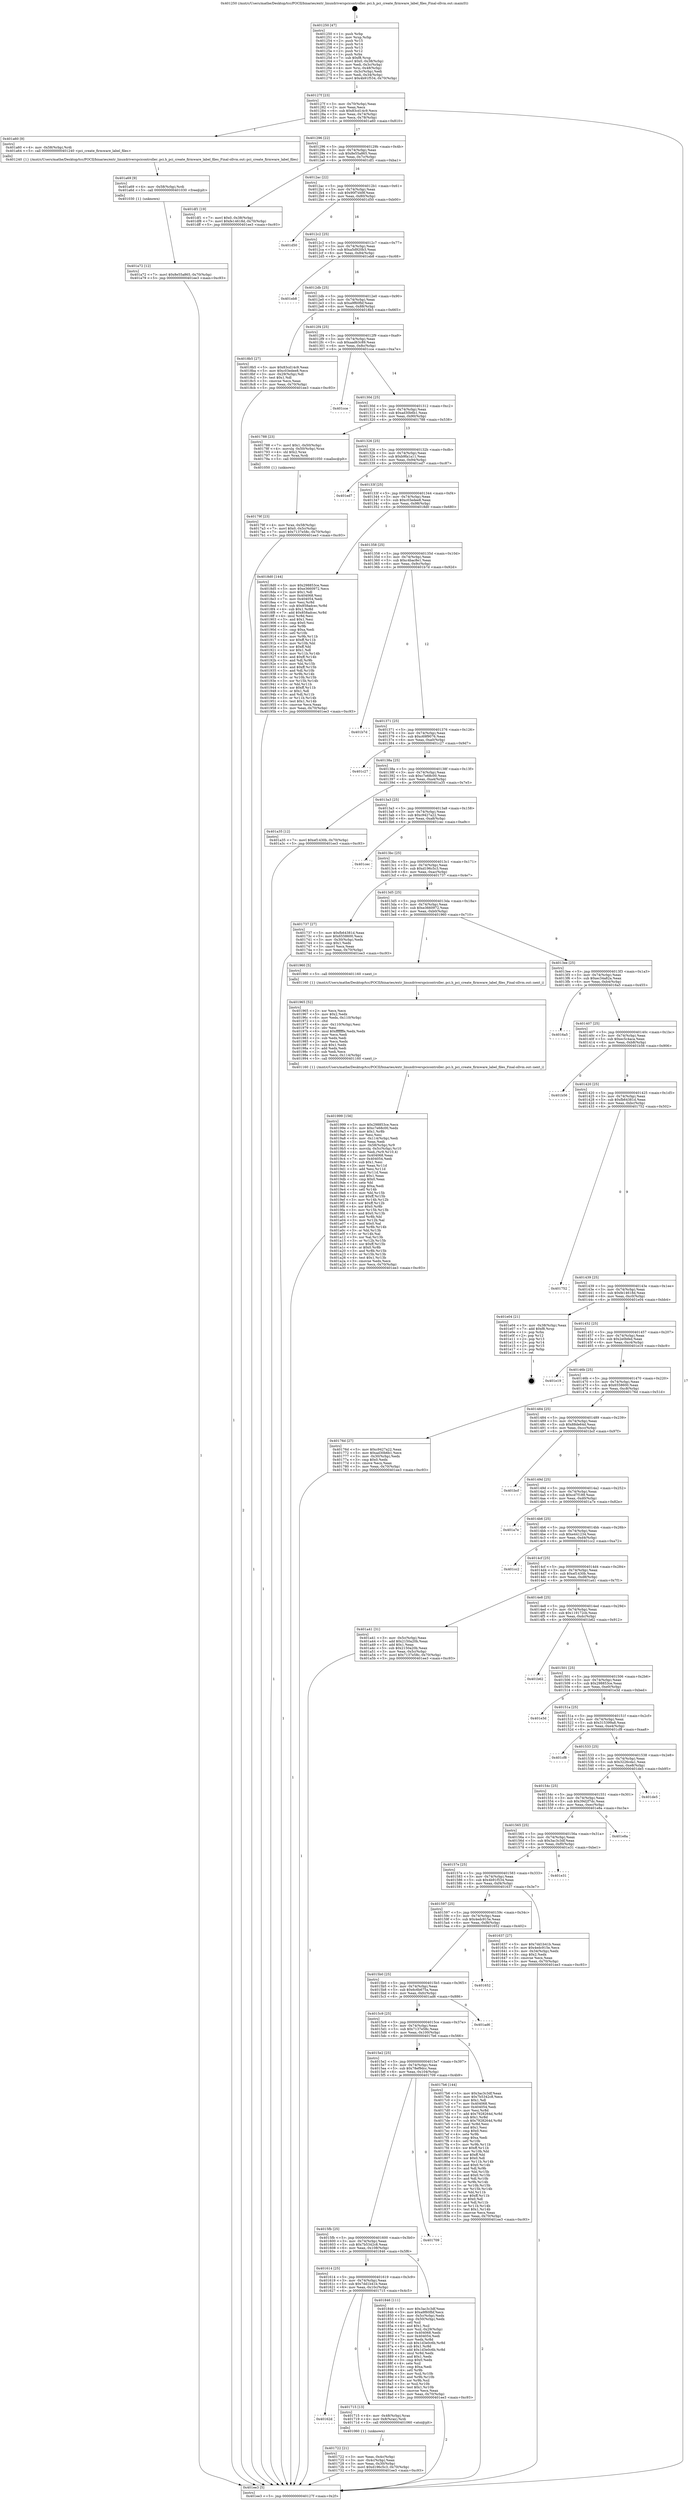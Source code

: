 digraph "0x401250" {
  label = "0x401250 (/mnt/c/Users/mathe/Desktop/tcc/POCII/binaries/extr_linuxdriverspcicontroller..pci.h_pci_create_firmware_label_files_Final-ollvm.out::main(0))"
  labelloc = "t"
  node[shape=record]

  Entry [label="",width=0.3,height=0.3,shape=circle,fillcolor=black,style=filled]
  "0x40127f" [label="{
     0x40127f [23]\l
     | [instrs]\l
     &nbsp;&nbsp;0x40127f \<+3\>: mov -0x70(%rbp),%eax\l
     &nbsp;&nbsp;0x401282 \<+2\>: mov %eax,%ecx\l
     &nbsp;&nbsp;0x401284 \<+6\>: sub $0x83cd14c9,%ecx\l
     &nbsp;&nbsp;0x40128a \<+3\>: mov %eax,-0x74(%rbp)\l
     &nbsp;&nbsp;0x40128d \<+3\>: mov %ecx,-0x78(%rbp)\l
     &nbsp;&nbsp;0x401290 \<+6\>: je 0000000000401a60 \<main+0x810\>\l
  }"]
  "0x401a60" [label="{
     0x401a60 [9]\l
     | [instrs]\l
     &nbsp;&nbsp;0x401a60 \<+4\>: mov -0x58(%rbp),%rdi\l
     &nbsp;&nbsp;0x401a64 \<+5\>: call 0000000000401240 \<pci_create_firmware_label_files\>\l
     | [calls]\l
     &nbsp;&nbsp;0x401240 \{1\} (/mnt/c/Users/mathe/Desktop/tcc/POCII/binaries/extr_linuxdriverspcicontroller..pci.h_pci_create_firmware_label_files_Final-ollvm.out::pci_create_firmware_label_files)\l
  }"]
  "0x401296" [label="{
     0x401296 [22]\l
     | [instrs]\l
     &nbsp;&nbsp;0x401296 \<+5\>: jmp 000000000040129b \<main+0x4b\>\l
     &nbsp;&nbsp;0x40129b \<+3\>: mov -0x74(%rbp),%eax\l
     &nbsp;&nbsp;0x40129e \<+5\>: sub $0x8e55a865,%eax\l
     &nbsp;&nbsp;0x4012a3 \<+3\>: mov %eax,-0x7c(%rbp)\l
     &nbsp;&nbsp;0x4012a6 \<+6\>: je 0000000000401df1 \<main+0xba1\>\l
  }"]
  Exit [label="",width=0.3,height=0.3,shape=circle,fillcolor=black,style=filled,peripheries=2]
  "0x401df1" [label="{
     0x401df1 [19]\l
     | [instrs]\l
     &nbsp;&nbsp;0x401df1 \<+7\>: movl $0x0,-0x38(%rbp)\l
     &nbsp;&nbsp;0x401df8 \<+7\>: movl $0xfe14618d,-0x70(%rbp)\l
     &nbsp;&nbsp;0x401dff \<+5\>: jmp 0000000000401ee3 \<main+0xc93\>\l
  }"]
  "0x4012ac" [label="{
     0x4012ac [22]\l
     | [instrs]\l
     &nbsp;&nbsp;0x4012ac \<+5\>: jmp 00000000004012b1 \<main+0x61\>\l
     &nbsp;&nbsp;0x4012b1 \<+3\>: mov -0x74(%rbp),%eax\l
     &nbsp;&nbsp;0x4012b4 \<+5\>: sub $0x90f7d49f,%eax\l
     &nbsp;&nbsp;0x4012b9 \<+3\>: mov %eax,-0x80(%rbp)\l
     &nbsp;&nbsp;0x4012bc \<+6\>: je 0000000000401d50 \<main+0xb00\>\l
  }"]
  "0x401a72" [label="{
     0x401a72 [12]\l
     | [instrs]\l
     &nbsp;&nbsp;0x401a72 \<+7\>: movl $0x8e55a865,-0x70(%rbp)\l
     &nbsp;&nbsp;0x401a79 \<+5\>: jmp 0000000000401ee3 \<main+0xc93\>\l
  }"]
  "0x401d50" [label="{
     0x401d50\l
  }", style=dashed]
  "0x4012c2" [label="{
     0x4012c2 [25]\l
     | [instrs]\l
     &nbsp;&nbsp;0x4012c2 \<+5\>: jmp 00000000004012c7 \<main+0x77\>\l
     &nbsp;&nbsp;0x4012c7 \<+3\>: mov -0x74(%rbp),%eax\l
     &nbsp;&nbsp;0x4012ca \<+5\>: sub $0xa5d920b3,%eax\l
     &nbsp;&nbsp;0x4012cf \<+6\>: mov %eax,-0x84(%rbp)\l
     &nbsp;&nbsp;0x4012d5 \<+6\>: je 0000000000401eb8 \<main+0xc68\>\l
  }"]
  "0x401a69" [label="{
     0x401a69 [9]\l
     | [instrs]\l
     &nbsp;&nbsp;0x401a69 \<+4\>: mov -0x58(%rbp),%rdi\l
     &nbsp;&nbsp;0x401a6d \<+5\>: call 0000000000401030 \<free@plt\>\l
     | [calls]\l
     &nbsp;&nbsp;0x401030 \{1\} (unknown)\l
  }"]
  "0x401eb8" [label="{
     0x401eb8\l
  }", style=dashed]
  "0x4012db" [label="{
     0x4012db [25]\l
     | [instrs]\l
     &nbsp;&nbsp;0x4012db \<+5\>: jmp 00000000004012e0 \<main+0x90\>\l
     &nbsp;&nbsp;0x4012e0 \<+3\>: mov -0x74(%rbp),%eax\l
     &nbsp;&nbsp;0x4012e3 \<+5\>: sub $0xa9f60fbf,%eax\l
     &nbsp;&nbsp;0x4012e8 \<+6\>: mov %eax,-0x88(%rbp)\l
     &nbsp;&nbsp;0x4012ee \<+6\>: je 00000000004018b5 \<main+0x665\>\l
  }"]
  "0x401999" [label="{
     0x401999 [156]\l
     | [instrs]\l
     &nbsp;&nbsp;0x401999 \<+5\>: mov $0x298853ce,%ecx\l
     &nbsp;&nbsp;0x40199e \<+5\>: mov $0xc7e68c00,%edx\l
     &nbsp;&nbsp;0x4019a3 \<+3\>: mov $0x1,%r8b\l
     &nbsp;&nbsp;0x4019a6 \<+2\>: xor %esi,%esi\l
     &nbsp;&nbsp;0x4019a8 \<+6\>: mov -0x114(%rbp),%edi\l
     &nbsp;&nbsp;0x4019ae \<+3\>: imul %eax,%edi\l
     &nbsp;&nbsp;0x4019b1 \<+4\>: mov -0x58(%rbp),%r9\l
     &nbsp;&nbsp;0x4019b5 \<+4\>: movslq -0x5c(%rbp),%r10\l
     &nbsp;&nbsp;0x4019b9 \<+4\>: mov %edi,(%r9,%r10,4)\l
     &nbsp;&nbsp;0x4019bd \<+7\>: mov 0x404068,%eax\l
     &nbsp;&nbsp;0x4019c4 \<+7\>: mov 0x404054,%edi\l
     &nbsp;&nbsp;0x4019cb \<+3\>: sub $0x1,%esi\l
     &nbsp;&nbsp;0x4019ce \<+3\>: mov %eax,%r11d\l
     &nbsp;&nbsp;0x4019d1 \<+3\>: add %esi,%r11d\l
     &nbsp;&nbsp;0x4019d4 \<+4\>: imul %r11d,%eax\l
     &nbsp;&nbsp;0x4019d8 \<+3\>: and $0x1,%eax\l
     &nbsp;&nbsp;0x4019db \<+3\>: cmp $0x0,%eax\l
     &nbsp;&nbsp;0x4019de \<+3\>: sete %bl\l
     &nbsp;&nbsp;0x4019e1 \<+3\>: cmp $0xa,%edi\l
     &nbsp;&nbsp;0x4019e4 \<+4\>: setl %r14b\l
     &nbsp;&nbsp;0x4019e8 \<+3\>: mov %bl,%r15b\l
     &nbsp;&nbsp;0x4019eb \<+4\>: xor $0xff,%r15b\l
     &nbsp;&nbsp;0x4019ef \<+3\>: mov %r14b,%r12b\l
     &nbsp;&nbsp;0x4019f2 \<+4\>: xor $0xff,%r12b\l
     &nbsp;&nbsp;0x4019f6 \<+4\>: xor $0x0,%r8b\l
     &nbsp;&nbsp;0x4019fa \<+3\>: mov %r15b,%r13b\l
     &nbsp;&nbsp;0x4019fd \<+4\>: and $0x0,%r13b\l
     &nbsp;&nbsp;0x401a01 \<+3\>: and %r8b,%bl\l
     &nbsp;&nbsp;0x401a04 \<+3\>: mov %r12b,%al\l
     &nbsp;&nbsp;0x401a07 \<+2\>: and $0x0,%al\l
     &nbsp;&nbsp;0x401a09 \<+3\>: and %r8b,%r14b\l
     &nbsp;&nbsp;0x401a0c \<+3\>: or %bl,%r13b\l
     &nbsp;&nbsp;0x401a0f \<+3\>: or %r14b,%al\l
     &nbsp;&nbsp;0x401a12 \<+3\>: xor %al,%r13b\l
     &nbsp;&nbsp;0x401a15 \<+3\>: or %r12b,%r15b\l
     &nbsp;&nbsp;0x401a18 \<+4\>: xor $0xff,%r15b\l
     &nbsp;&nbsp;0x401a1c \<+4\>: or $0x0,%r8b\l
     &nbsp;&nbsp;0x401a20 \<+3\>: and %r8b,%r15b\l
     &nbsp;&nbsp;0x401a23 \<+3\>: or %r15b,%r13b\l
     &nbsp;&nbsp;0x401a26 \<+4\>: test $0x1,%r13b\l
     &nbsp;&nbsp;0x401a2a \<+3\>: cmovne %edx,%ecx\l
     &nbsp;&nbsp;0x401a2d \<+3\>: mov %ecx,-0x70(%rbp)\l
     &nbsp;&nbsp;0x401a30 \<+5\>: jmp 0000000000401ee3 \<main+0xc93\>\l
  }"]
  "0x4018b5" [label="{
     0x4018b5 [27]\l
     | [instrs]\l
     &nbsp;&nbsp;0x4018b5 \<+5\>: mov $0x83cd14c9,%eax\l
     &nbsp;&nbsp;0x4018ba \<+5\>: mov $0xc03edee8,%ecx\l
     &nbsp;&nbsp;0x4018bf \<+3\>: mov -0x29(%rbp),%dl\l
     &nbsp;&nbsp;0x4018c2 \<+3\>: test $0x1,%dl\l
     &nbsp;&nbsp;0x4018c5 \<+3\>: cmovne %ecx,%eax\l
     &nbsp;&nbsp;0x4018c8 \<+3\>: mov %eax,-0x70(%rbp)\l
     &nbsp;&nbsp;0x4018cb \<+5\>: jmp 0000000000401ee3 \<main+0xc93\>\l
  }"]
  "0x4012f4" [label="{
     0x4012f4 [25]\l
     | [instrs]\l
     &nbsp;&nbsp;0x4012f4 \<+5\>: jmp 00000000004012f9 \<main+0xa9\>\l
     &nbsp;&nbsp;0x4012f9 \<+3\>: mov -0x74(%rbp),%eax\l
     &nbsp;&nbsp;0x4012fc \<+5\>: sub $0xaad63c89,%eax\l
     &nbsp;&nbsp;0x401301 \<+6\>: mov %eax,-0x8c(%rbp)\l
     &nbsp;&nbsp;0x401307 \<+6\>: je 0000000000401cce \<main+0xa7e\>\l
  }"]
  "0x401965" [label="{
     0x401965 [52]\l
     | [instrs]\l
     &nbsp;&nbsp;0x401965 \<+2\>: xor %ecx,%ecx\l
     &nbsp;&nbsp;0x401967 \<+5\>: mov $0x2,%edx\l
     &nbsp;&nbsp;0x40196c \<+6\>: mov %edx,-0x110(%rbp)\l
     &nbsp;&nbsp;0x401972 \<+1\>: cltd\l
     &nbsp;&nbsp;0x401973 \<+6\>: mov -0x110(%rbp),%esi\l
     &nbsp;&nbsp;0x401979 \<+2\>: idiv %esi\l
     &nbsp;&nbsp;0x40197b \<+6\>: imul $0xfffffffe,%edx,%edx\l
     &nbsp;&nbsp;0x401981 \<+2\>: mov %ecx,%edi\l
     &nbsp;&nbsp;0x401983 \<+2\>: sub %edx,%edi\l
     &nbsp;&nbsp;0x401985 \<+2\>: mov %ecx,%edx\l
     &nbsp;&nbsp;0x401987 \<+3\>: sub $0x1,%edx\l
     &nbsp;&nbsp;0x40198a \<+2\>: add %edx,%edi\l
     &nbsp;&nbsp;0x40198c \<+2\>: sub %edi,%ecx\l
     &nbsp;&nbsp;0x40198e \<+6\>: mov %ecx,-0x114(%rbp)\l
     &nbsp;&nbsp;0x401994 \<+5\>: call 0000000000401160 \<next_i\>\l
     | [calls]\l
     &nbsp;&nbsp;0x401160 \{1\} (/mnt/c/Users/mathe/Desktop/tcc/POCII/binaries/extr_linuxdriverspcicontroller..pci.h_pci_create_firmware_label_files_Final-ollvm.out::next_i)\l
  }"]
  "0x401cce" [label="{
     0x401cce\l
  }", style=dashed]
  "0x40130d" [label="{
     0x40130d [25]\l
     | [instrs]\l
     &nbsp;&nbsp;0x40130d \<+5\>: jmp 0000000000401312 \<main+0xc2\>\l
     &nbsp;&nbsp;0x401312 \<+3\>: mov -0x74(%rbp),%eax\l
     &nbsp;&nbsp;0x401315 \<+5\>: sub $0xad30b6b1,%eax\l
     &nbsp;&nbsp;0x40131a \<+6\>: mov %eax,-0x90(%rbp)\l
     &nbsp;&nbsp;0x401320 \<+6\>: je 0000000000401788 \<main+0x538\>\l
  }"]
  "0x40179f" [label="{
     0x40179f [23]\l
     | [instrs]\l
     &nbsp;&nbsp;0x40179f \<+4\>: mov %rax,-0x58(%rbp)\l
     &nbsp;&nbsp;0x4017a3 \<+7\>: movl $0x0,-0x5c(%rbp)\l
     &nbsp;&nbsp;0x4017aa \<+7\>: movl $0x7137e58c,-0x70(%rbp)\l
     &nbsp;&nbsp;0x4017b1 \<+5\>: jmp 0000000000401ee3 \<main+0xc93\>\l
  }"]
  "0x401788" [label="{
     0x401788 [23]\l
     | [instrs]\l
     &nbsp;&nbsp;0x401788 \<+7\>: movl $0x1,-0x50(%rbp)\l
     &nbsp;&nbsp;0x40178f \<+4\>: movslq -0x50(%rbp),%rax\l
     &nbsp;&nbsp;0x401793 \<+4\>: shl $0x2,%rax\l
     &nbsp;&nbsp;0x401797 \<+3\>: mov %rax,%rdi\l
     &nbsp;&nbsp;0x40179a \<+5\>: call 0000000000401050 \<malloc@plt\>\l
     | [calls]\l
     &nbsp;&nbsp;0x401050 \{1\} (unknown)\l
  }"]
  "0x401326" [label="{
     0x401326 [25]\l
     | [instrs]\l
     &nbsp;&nbsp;0x401326 \<+5\>: jmp 000000000040132b \<main+0xdb\>\l
     &nbsp;&nbsp;0x40132b \<+3\>: mov -0x74(%rbp),%eax\l
     &nbsp;&nbsp;0x40132e \<+5\>: sub $0xb9fa1a11,%eax\l
     &nbsp;&nbsp;0x401333 \<+6\>: mov %eax,-0x94(%rbp)\l
     &nbsp;&nbsp;0x401339 \<+6\>: je 0000000000401ed7 \<main+0xc87\>\l
  }"]
  "0x401722" [label="{
     0x401722 [21]\l
     | [instrs]\l
     &nbsp;&nbsp;0x401722 \<+3\>: mov %eax,-0x4c(%rbp)\l
     &nbsp;&nbsp;0x401725 \<+3\>: mov -0x4c(%rbp),%eax\l
     &nbsp;&nbsp;0x401728 \<+3\>: mov %eax,-0x30(%rbp)\l
     &nbsp;&nbsp;0x40172b \<+7\>: movl $0xd196c5c3,-0x70(%rbp)\l
     &nbsp;&nbsp;0x401732 \<+5\>: jmp 0000000000401ee3 \<main+0xc93\>\l
  }"]
  "0x401ed7" [label="{
     0x401ed7\l
  }", style=dashed]
  "0x40133f" [label="{
     0x40133f [25]\l
     | [instrs]\l
     &nbsp;&nbsp;0x40133f \<+5\>: jmp 0000000000401344 \<main+0xf4\>\l
     &nbsp;&nbsp;0x401344 \<+3\>: mov -0x74(%rbp),%eax\l
     &nbsp;&nbsp;0x401347 \<+5\>: sub $0xc03edee8,%eax\l
     &nbsp;&nbsp;0x40134c \<+6\>: mov %eax,-0x98(%rbp)\l
     &nbsp;&nbsp;0x401352 \<+6\>: je 00000000004018d0 \<main+0x680\>\l
  }"]
  "0x40162d" [label="{
     0x40162d\l
  }", style=dashed]
  "0x4018d0" [label="{
     0x4018d0 [144]\l
     | [instrs]\l
     &nbsp;&nbsp;0x4018d0 \<+5\>: mov $0x298853ce,%eax\l
     &nbsp;&nbsp;0x4018d5 \<+5\>: mov $0xe3660972,%ecx\l
     &nbsp;&nbsp;0x4018da \<+2\>: mov $0x1,%dl\l
     &nbsp;&nbsp;0x4018dc \<+7\>: mov 0x404068,%esi\l
     &nbsp;&nbsp;0x4018e3 \<+7\>: mov 0x404054,%edi\l
     &nbsp;&nbsp;0x4018ea \<+3\>: mov %esi,%r8d\l
     &nbsp;&nbsp;0x4018ed \<+7\>: sub $0x858adcec,%r8d\l
     &nbsp;&nbsp;0x4018f4 \<+4\>: sub $0x1,%r8d\l
     &nbsp;&nbsp;0x4018f8 \<+7\>: add $0x858adcec,%r8d\l
     &nbsp;&nbsp;0x4018ff \<+4\>: imul %r8d,%esi\l
     &nbsp;&nbsp;0x401903 \<+3\>: and $0x1,%esi\l
     &nbsp;&nbsp;0x401906 \<+3\>: cmp $0x0,%esi\l
     &nbsp;&nbsp;0x401909 \<+4\>: sete %r9b\l
     &nbsp;&nbsp;0x40190d \<+3\>: cmp $0xa,%edi\l
     &nbsp;&nbsp;0x401910 \<+4\>: setl %r10b\l
     &nbsp;&nbsp;0x401914 \<+3\>: mov %r9b,%r11b\l
     &nbsp;&nbsp;0x401917 \<+4\>: xor $0xff,%r11b\l
     &nbsp;&nbsp;0x40191b \<+3\>: mov %r10b,%bl\l
     &nbsp;&nbsp;0x40191e \<+3\>: xor $0xff,%bl\l
     &nbsp;&nbsp;0x401921 \<+3\>: xor $0x1,%dl\l
     &nbsp;&nbsp;0x401924 \<+3\>: mov %r11b,%r14b\l
     &nbsp;&nbsp;0x401927 \<+4\>: and $0xff,%r14b\l
     &nbsp;&nbsp;0x40192b \<+3\>: and %dl,%r9b\l
     &nbsp;&nbsp;0x40192e \<+3\>: mov %bl,%r15b\l
     &nbsp;&nbsp;0x401931 \<+4\>: and $0xff,%r15b\l
     &nbsp;&nbsp;0x401935 \<+3\>: and %dl,%r10b\l
     &nbsp;&nbsp;0x401938 \<+3\>: or %r9b,%r14b\l
     &nbsp;&nbsp;0x40193b \<+3\>: or %r10b,%r15b\l
     &nbsp;&nbsp;0x40193e \<+3\>: xor %r15b,%r14b\l
     &nbsp;&nbsp;0x401941 \<+3\>: or %bl,%r11b\l
     &nbsp;&nbsp;0x401944 \<+4\>: xor $0xff,%r11b\l
     &nbsp;&nbsp;0x401948 \<+3\>: or $0x1,%dl\l
     &nbsp;&nbsp;0x40194b \<+3\>: and %dl,%r11b\l
     &nbsp;&nbsp;0x40194e \<+3\>: or %r11b,%r14b\l
     &nbsp;&nbsp;0x401951 \<+4\>: test $0x1,%r14b\l
     &nbsp;&nbsp;0x401955 \<+3\>: cmovne %ecx,%eax\l
     &nbsp;&nbsp;0x401958 \<+3\>: mov %eax,-0x70(%rbp)\l
     &nbsp;&nbsp;0x40195b \<+5\>: jmp 0000000000401ee3 \<main+0xc93\>\l
  }"]
  "0x401358" [label="{
     0x401358 [25]\l
     | [instrs]\l
     &nbsp;&nbsp;0x401358 \<+5\>: jmp 000000000040135d \<main+0x10d\>\l
     &nbsp;&nbsp;0x40135d \<+3\>: mov -0x74(%rbp),%eax\l
     &nbsp;&nbsp;0x401360 \<+5\>: sub $0xc4bac8e1,%eax\l
     &nbsp;&nbsp;0x401365 \<+6\>: mov %eax,-0x9c(%rbp)\l
     &nbsp;&nbsp;0x40136b \<+6\>: je 0000000000401b7d \<main+0x92d\>\l
  }"]
  "0x401715" [label="{
     0x401715 [13]\l
     | [instrs]\l
     &nbsp;&nbsp;0x401715 \<+4\>: mov -0x48(%rbp),%rax\l
     &nbsp;&nbsp;0x401719 \<+4\>: mov 0x8(%rax),%rdi\l
     &nbsp;&nbsp;0x40171d \<+5\>: call 0000000000401060 \<atoi@plt\>\l
     | [calls]\l
     &nbsp;&nbsp;0x401060 \{1\} (unknown)\l
  }"]
  "0x401b7d" [label="{
     0x401b7d\l
  }", style=dashed]
  "0x401371" [label="{
     0x401371 [25]\l
     | [instrs]\l
     &nbsp;&nbsp;0x401371 \<+5\>: jmp 0000000000401376 \<main+0x126\>\l
     &nbsp;&nbsp;0x401376 \<+3\>: mov -0x74(%rbp),%eax\l
     &nbsp;&nbsp;0x401379 \<+5\>: sub $0xc69f9076,%eax\l
     &nbsp;&nbsp;0x40137e \<+6\>: mov %eax,-0xa0(%rbp)\l
     &nbsp;&nbsp;0x401384 \<+6\>: je 0000000000401c27 \<main+0x9d7\>\l
  }"]
  "0x401614" [label="{
     0x401614 [25]\l
     | [instrs]\l
     &nbsp;&nbsp;0x401614 \<+5\>: jmp 0000000000401619 \<main+0x3c9\>\l
     &nbsp;&nbsp;0x401619 \<+3\>: mov -0x74(%rbp),%eax\l
     &nbsp;&nbsp;0x40161c \<+5\>: sub $0x7dd1b41b,%eax\l
     &nbsp;&nbsp;0x401621 \<+6\>: mov %eax,-0x10c(%rbp)\l
     &nbsp;&nbsp;0x401627 \<+6\>: je 0000000000401715 \<main+0x4c5\>\l
  }"]
  "0x401c27" [label="{
     0x401c27\l
  }", style=dashed]
  "0x40138a" [label="{
     0x40138a [25]\l
     | [instrs]\l
     &nbsp;&nbsp;0x40138a \<+5\>: jmp 000000000040138f \<main+0x13f\>\l
     &nbsp;&nbsp;0x40138f \<+3\>: mov -0x74(%rbp),%eax\l
     &nbsp;&nbsp;0x401392 \<+5\>: sub $0xc7e68c00,%eax\l
     &nbsp;&nbsp;0x401397 \<+6\>: mov %eax,-0xa4(%rbp)\l
     &nbsp;&nbsp;0x40139d \<+6\>: je 0000000000401a35 \<main+0x7e5\>\l
  }"]
  "0x401846" [label="{
     0x401846 [111]\l
     | [instrs]\l
     &nbsp;&nbsp;0x401846 \<+5\>: mov $0x3ac3c3df,%eax\l
     &nbsp;&nbsp;0x40184b \<+5\>: mov $0xa9f60fbf,%ecx\l
     &nbsp;&nbsp;0x401850 \<+3\>: mov -0x5c(%rbp),%edx\l
     &nbsp;&nbsp;0x401853 \<+3\>: cmp -0x50(%rbp),%edx\l
     &nbsp;&nbsp;0x401856 \<+4\>: setl %sil\l
     &nbsp;&nbsp;0x40185a \<+4\>: and $0x1,%sil\l
     &nbsp;&nbsp;0x40185e \<+4\>: mov %sil,-0x29(%rbp)\l
     &nbsp;&nbsp;0x401862 \<+7\>: mov 0x404068,%edx\l
     &nbsp;&nbsp;0x401869 \<+7\>: mov 0x404054,%edi\l
     &nbsp;&nbsp;0x401870 \<+3\>: mov %edx,%r8d\l
     &nbsp;&nbsp;0x401873 \<+7\>: sub $0x1d3e0c6b,%r8d\l
     &nbsp;&nbsp;0x40187a \<+4\>: sub $0x1,%r8d\l
     &nbsp;&nbsp;0x40187e \<+7\>: add $0x1d3e0c6b,%r8d\l
     &nbsp;&nbsp;0x401885 \<+4\>: imul %r8d,%edx\l
     &nbsp;&nbsp;0x401889 \<+3\>: and $0x1,%edx\l
     &nbsp;&nbsp;0x40188c \<+3\>: cmp $0x0,%edx\l
     &nbsp;&nbsp;0x40188f \<+4\>: sete %sil\l
     &nbsp;&nbsp;0x401893 \<+3\>: cmp $0xa,%edi\l
     &nbsp;&nbsp;0x401896 \<+4\>: setl %r9b\l
     &nbsp;&nbsp;0x40189a \<+3\>: mov %sil,%r10b\l
     &nbsp;&nbsp;0x40189d \<+3\>: and %r9b,%r10b\l
     &nbsp;&nbsp;0x4018a0 \<+3\>: xor %r9b,%sil\l
     &nbsp;&nbsp;0x4018a3 \<+3\>: or %sil,%r10b\l
     &nbsp;&nbsp;0x4018a6 \<+4\>: test $0x1,%r10b\l
     &nbsp;&nbsp;0x4018aa \<+3\>: cmovne %ecx,%eax\l
     &nbsp;&nbsp;0x4018ad \<+3\>: mov %eax,-0x70(%rbp)\l
     &nbsp;&nbsp;0x4018b0 \<+5\>: jmp 0000000000401ee3 \<main+0xc93\>\l
  }"]
  "0x401a35" [label="{
     0x401a35 [12]\l
     | [instrs]\l
     &nbsp;&nbsp;0x401a35 \<+7\>: movl $0xef1430b,-0x70(%rbp)\l
     &nbsp;&nbsp;0x401a3c \<+5\>: jmp 0000000000401ee3 \<main+0xc93\>\l
  }"]
  "0x4013a3" [label="{
     0x4013a3 [25]\l
     | [instrs]\l
     &nbsp;&nbsp;0x4013a3 \<+5\>: jmp 00000000004013a8 \<main+0x158\>\l
     &nbsp;&nbsp;0x4013a8 \<+3\>: mov -0x74(%rbp),%eax\l
     &nbsp;&nbsp;0x4013ab \<+5\>: sub $0xc9427a22,%eax\l
     &nbsp;&nbsp;0x4013b0 \<+6\>: mov %eax,-0xa8(%rbp)\l
     &nbsp;&nbsp;0x4013b6 \<+6\>: je 0000000000401cec \<main+0xa9c\>\l
  }"]
  "0x4015fb" [label="{
     0x4015fb [25]\l
     | [instrs]\l
     &nbsp;&nbsp;0x4015fb \<+5\>: jmp 0000000000401600 \<main+0x3b0\>\l
     &nbsp;&nbsp;0x401600 \<+3\>: mov -0x74(%rbp),%eax\l
     &nbsp;&nbsp;0x401603 \<+5\>: sub $0x7b5342c8,%eax\l
     &nbsp;&nbsp;0x401608 \<+6\>: mov %eax,-0x108(%rbp)\l
     &nbsp;&nbsp;0x40160e \<+6\>: je 0000000000401846 \<main+0x5f6\>\l
  }"]
  "0x401cec" [label="{
     0x401cec\l
  }", style=dashed]
  "0x4013bc" [label="{
     0x4013bc [25]\l
     | [instrs]\l
     &nbsp;&nbsp;0x4013bc \<+5\>: jmp 00000000004013c1 \<main+0x171\>\l
     &nbsp;&nbsp;0x4013c1 \<+3\>: mov -0x74(%rbp),%eax\l
     &nbsp;&nbsp;0x4013c4 \<+5\>: sub $0xd196c5c3,%eax\l
     &nbsp;&nbsp;0x4013c9 \<+6\>: mov %eax,-0xac(%rbp)\l
     &nbsp;&nbsp;0x4013cf \<+6\>: je 0000000000401737 \<main+0x4e7\>\l
  }"]
  "0x401709" [label="{
     0x401709\l
  }", style=dashed]
  "0x401737" [label="{
     0x401737 [27]\l
     | [instrs]\l
     &nbsp;&nbsp;0x401737 \<+5\>: mov $0xfb64381d,%eax\l
     &nbsp;&nbsp;0x40173c \<+5\>: mov $0x6558600,%ecx\l
     &nbsp;&nbsp;0x401741 \<+3\>: mov -0x30(%rbp),%edx\l
     &nbsp;&nbsp;0x401744 \<+3\>: cmp $0x1,%edx\l
     &nbsp;&nbsp;0x401747 \<+3\>: cmovl %ecx,%eax\l
     &nbsp;&nbsp;0x40174a \<+3\>: mov %eax,-0x70(%rbp)\l
     &nbsp;&nbsp;0x40174d \<+5\>: jmp 0000000000401ee3 \<main+0xc93\>\l
  }"]
  "0x4013d5" [label="{
     0x4013d5 [25]\l
     | [instrs]\l
     &nbsp;&nbsp;0x4013d5 \<+5\>: jmp 00000000004013da \<main+0x18a\>\l
     &nbsp;&nbsp;0x4013da \<+3\>: mov -0x74(%rbp),%eax\l
     &nbsp;&nbsp;0x4013dd \<+5\>: sub $0xe3660972,%eax\l
     &nbsp;&nbsp;0x4013e2 \<+6\>: mov %eax,-0xb0(%rbp)\l
     &nbsp;&nbsp;0x4013e8 \<+6\>: je 0000000000401960 \<main+0x710\>\l
  }"]
  "0x4015e2" [label="{
     0x4015e2 [25]\l
     | [instrs]\l
     &nbsp;&nbsp;0x4015e2 \<+5\>: jmp 00000000004015e7 \<main+0x397\>\l
     &nbsp;&nbsp;0x4015e7 \<+3\>: mov -0x74(%rbp),%eax\l
     &nbsp;&nbsp;0x4015ea \<+5\>: sub $0x78ef9dcc,%eax\l
     &nbsp;&nbsp;0x4015ef \<+6\>: mov %eax,-0x104(%rbp)\l
     &nbsp;&nbsp;0x4015f5 \<+6\>: je 0000000000401709 \<main+0x4b9\>\l
  }"]
  "0x401960" [label="{
     0x401960 [5]\l
     | [instrs]\l
     &nbsp;&nbsp;0x401960 \<+5\>: call 0000000000401160 \<next_i\>\l
     | [calls]\l
     &nbsp;&nbsp;0x401160 \{1\} (/mnt/c/Users/mathe/Desktop/tcc/POCII/binaries/extr_linuxdriverspcicontroller..pci.h_pci_create_firmware_label_files_Final-ollvm.out::next_i)\l
  }"]
  "0x4013ee" [label="{
     0x4013ee [25]\l
     | [instrs]\l
     &nbsp;&nbsp;0x4013ee \<+5\>: jmp 00000000004013f3 \<main+0x1a3\>\l
     &nbsp;&nbsp;0x4013f3 \<+3\>: mov -0x74(%rbp),%eax\l
     &nbsp;&nbsp;0x4013f6 \<+5\>: sub $0xec34a82a,%eax\l
     &nbsp;&nbsp;0x4013fb \<+6\>: mov %eax,-0xb4(%rbp)\l
     &nbsp;&nbsp;0x401401 \<+6\>: je 00000000004016a5 \<main+0x455\>\l
  }"]
  "0x4017b6" [label="{
     0x4017b6 [144]\l
     | [instrs]\l
     &nbsp;&nbsp;0x4017b6 \<+5\>: mov $0x3ac3c3df,%eax\l
     &nbsp;&nbsp;0x4017bb \<+5\>: mov $0x7b5342c8,%ecx\l
     &nbsp;&nbsp;0x4017c0 \<+2\>: mov $0x1,%dl\l
     &nbsp;&nbsp;0x4017c2 \<+7\>: mov 0x404068,%esi\l
     &nbsp;&nbsp;0x4017c9 \<+7\>: mov 0x404054,%edi\l
     &nbsp;&nbsp;0x4017d0 \<+3\>: mov %esi,%r8d\l
     &nbsp;&nbsp;0x4017d3 \<+7\>: add $0x7928264d,%r8d\l
     &nbsp;&nbsp;0x4017da \<+4\>: sub $0x1,%r8d\l
     &nbsp;&nbsp;0x4017de \<+7\>: sub $0x7928264d,%r8d\l
     &nbsp;&nbsp;0x4017e5 \<+4\>: imul %r8d,%esi\l
     &nbsp;&nbsp;0x4017e9 \<+3\>: and $0x1,%esi\l
     &nbsp;&nbsp;0x4017ec \<+3\>: cmp $0x0,%esi\l
     &nbsp;&nbsp;0x4017ef \<+4\>: sete %r9b\l
     &nbsp;&nbsp;0x4017f3 \<+3\>: cmp $0xa,%edi\l
     &nbsp;&nbsp;0x4017f6 \<+4\>: setl %r10b\l
     &nbsp;&nbsp;0x4017fa \<+3\>: mov %r9b,%r11b\l
     &nbsp;&nbsp;0x4017fd \<+4\>: xor $0xff,%r11b\l
     &nbsp;&nbsp;0x401801 \<+3\>: mov %r10b,%bl\l
     &nbsp;&nbsp;0x401804 \<+3\>: xor $0xff,%bl\l
     &nbsp;&nbsp;0x401807 \<+3\>: xor $0x0,%dl\l
     &nbsp;&nbsp;0x40180a \<+3\>: mov %r11b,%r14b\l
     &nbsp;&nbsp;0x40180d \<+4\>: and $0x0,%r14b\l
     &nbsp;&nbsp;0x401811 \<+3\>: and %dl,%r9b\l
     &nbsp;&nbsp;0x401814 \<+3\>: mov %bl,%r15b\l
     &nbsp;&nbsp;0x401817 \<+4\>: and $0x0,%r15b\l
     &nbsp;&nbsp;0x40181b \<+3\>: and %dl,%r10b\l
     &nbsp;&nbsp;0x40181e \<+3\>: or %r9b,%r14b\l
     &nbsp;&nbsp;0x401821 \<+3\>: or %r10b,%r15b\l
     &nbsp;&nbsp;0x401824 \<+3\>: xor %r15b,%r14b\l
     &nbsp;&nbsp;0x401827 \<+3\>: or %bl,%r11b\l
     &nbsp;&nbsp;0x40182a \<+4\>: xor $0xff,%r11b\l
     &nbsp;&nbsp;0x40182e \<+3\>: or $0x0,%dl\l
     &nbsp;&nbsp;0x401831 \<+3\>: and %dl,%r11b\l
     &nbsp;&nbsp;0x401834 \<+3\>: or %r11b,%r14b\l
     &nbsp;&nbsp;0x401837 \<+4\>: test $0x1,%r14b\l
     &nbsp;&nbsp;0x40183b \<+3\>: cmovne %ecx,%eax\l
     &nbsp;&nbsp;0x40183e \<+3\>: mov %eax,-0x70(%rbp)\l
     &nbsp;&nbsp;0x401841 \<+5\>: jmp 0000000000401ee3 \<main+0xc93\>\l
  }"]
  "0x4016a5" [label="{
     0x4016a5\l
  }", style=dashed]
  "0x401407" [label="{
     0x401407 [25]\l
     | [instrs]\l
     &nbsp;&nbsp;0x401407 \<+5\>: jmp 000000000040140c \<main+0x1bc\>\l
     &nbsp;&nbsp;0x40140c \<+3\>: mov -0x74(%rbp),%eax\l
     &nbsp;&nbsp;0x40140f \<+5\>: sub $0xec5c4aca,%eax\l
     &nbsp;&nbsp;0x401414 \<+6\>: mov %eax,-0xb8(%rbp)\l
     &nbsp;&nbsp;0x40141a \<+6\>: je 0000000000401b56 \<main+0x906\>\l
  }"]
  "0x4015c9" [label="{
     0x4015c9 [25]\l
     | [instrs]\l
     &nbsp;&nbsp;0x4015c9 \<+5\>: jmp 00000000004015ce \<main+0x37e\>\l
     &nbsp;&nbsp;0x4015ce \<+3\>: mov -0x74(%rbp),%eax\l
     &nbsp;&nbsp;0x4015d1 \<+5\>: sub $0x7137e58c,%eax\l
     &nbsp;&nbsp;0x4015d6 \<+6\>: mov %eax,-0x100(%rbp)\l
     &nbsp;&nbsp;0x4015dc \<+6\>: je 00000000004017b6 \<main+0x566\>\l
  }"]
  "0x401b56" [label="{
     0x401b56\l
  }", style=dashed]
  "0x401420" [label="{
     0x401420 [25]\l
     | [instrs]\l
     &nbsp;&nbsp;0x401420 \<+5\>: jmp 0000000000401425 \<main+0x1d5\>\l
     &nbsp;&nbsp;0x401425 \<+3\>: mov -0x74(%rbp),%eax\l
     &nbsp;&nbsp;0x401428 \<+5\>: sub $0xfb64381d,%eax\l
     &nbsp;&nbsp;0x40142d \<+6\>: mov %eax,-0xbc(%rbp)\l
     &nbsp;&nbsp;0x401433 \<+6\>: je 0000000000401752 \<main+0x502\>\l
  }"]
  "0x401ad6" [label="{
     0x401ad6\l
  }", style=dashed]
  "0x401752" [label="{
     0x401752\l
  }", style=dashed]
  "0x401439" [label="{
     0x401439 [25]\l
     | [instrs]\l
     &nbsp;&nbsp;0x401439 \<+5\>: jmp 000000000040143e \<main+0x1ee\>\l
     &nbsp;&nbsp;0x40143e \<+3\>: mov -0x74(%rbp),%eax\l
     &nbsp;&nbsp;0x401441 \<+5\>: sub $0xfe14618d,%eax\l
     &nbsp;&nbsp;0x401446 \<+6\>: mov %eax,-0xc0(%rbp)\l
     &nbsp;&nbsp;0x40144c \<+6\>: je 0000000000401e04 \<main+0xbb4\>\l
  }"]
  "0x4015b0" [label="{
     0x4015b0 [25]\l
     | [instrs]\l
     &nbsp;&nbsp;0x4015b0 \<+5\>: jmp 00000000004015b5 \<main+0x365\>\l
     &nbsp;&nbsp;0x4015b5 \<+3\>: mov -0x74(%rbp),%eax\l
     &nbsp;&nbsp;0x4015b8 \<+5\>: sub $0x6c6b675a,%eax\l
     &nbsp;&nbsp;0x4015bd \<+6\>: mov %eax,-0xfc(%rbp)\l
     &nbsp;&nbsp;0x4015c3 \<+6\>: je 0000000000401ad6 \<main+0x886\>\l
  }"]
  "0x401e04" [label="{
     0x401e04 [21]\l
     | [instrs]\l
     &nbsp;&nbsp;0x401e04 \<+3\>: mov -0x38(%rbp),%eax\l
     &nbsp;&nbsp;0x401e07 \<+7\>: add $0xf8,%rsp\l
     &nbsp;&nbsp;0x401e0e \<+1\>: pop %rbx\l
     &nbsp;&nbsp;0x401e0f \<+2\>: pop %r12\l
     &nbsp;&nbsp;0x401e11 \<+2\>: pop %r13\l
     &nbsp;&nbsp;0x401e13 \<+2\>: pop %r14\l
     &nbsp;&nbsp;0x401e15 \<+2\>: pop %r15\l
     &nbsp;&nbsp;0x401e17 \<+1\>: pop %rbp\l
     &nbsp;&nbsp;0x401e18 \<+1\>: ret\l
  }"]
  "0x401452" [label="{
     0x401452 [25]\l
     | [instrs]\l
     &nbsp;&nbsp;0x401452 \<+5\>: jmp 0000000000401457 \<main+0x207\>\l
     &nbsp;&nbsp;0x401457 \<+3\>: mov -0x74(%rbp),%eax\l
     &nbsp;&nbsp;0x40145a \<+5\>: sub $0x2e0bfed,%eax\l
     &nbsp;&nbsp;0x40145f \<+6\>: mov %eax,-0xc4(%rbp)\l
     &nbsp;&nbsp;0x401465 \<+6\>: je 0000000000401e19 \<main+0xbc9\>\l
  }"]
  "0x401652" [label="{
     0x401652\l
  }", style=dashed]
  "0x401e19" [label="{
     0x401e19\l
  }", style=dashed]
  "0x40146b" [label="{
     0x40146b [25]\l
     | [instrs]\l
     &nbsp;&nbsp;0x40146b \<+5\>: jmp 0000000000401470 \<main+0x220\>\l
     &nbsp;&nbsp;0x401470 \<+3\>: mov -0x74(%rbp),%eax\l
     &nbsp;&nbsp;0x401473 \<+5\>: sub $0x6558600,%eax\l
     &nbsp;&nbsp;0x401478 \<+6\>: mov %eax,-0xc8(%rbp)\l
     &nbsp;&nbsp;0x40147e \<+6\>: je 000000000040176d \<main+0x51d\>\l
  }"]
  "0x401250" [label="{
     0x401250 [47]\l
     | [instrs]\l
     &nbsp;&nbsp;0x401250 \<+1\>: push %rbp\l
     &nbsp;&nbsp;0x401251 \<+3\>: mov %rsp,%rbp\l
     &nbsp;&nbsp;0x401254 \<+2\>: push %r15\l
     &nbsp;&nbsp;0x401256 \<+2\>: push %r14\l
     &nbsp;&nbsp;0x401258 \<+2\>: push %r13\l
     &nbsp;&nbsp;0x40125a \<+2\>: push %r12\l
     &nbsp;&nbsp;0x40125c \<+1\>: push %rbx\l
     &nbsp;&nbsp;0x40125d \<+7\>: sub $0xf8,%rsp\l
     &nbsp;&nbsp;0x401264 \<+7\>: movl $0x0,-0x38(%rbp)\l
     &nbsp;&nbsp;0x40126b \<+3\>: mov %edi,-0x3c(%rbp)\l
     &nbsp;&nbsp;0x40126e \<+4\>: mov %rsi,-0x48(%rbp)\l
     &nbsp;&nbsp;0x401272 \<+3\>: mov -0x3c(%rbp),%edi\l
     &nbsp;&nbsp;0x401275 \<+3\>: mov %edi,-0x34(%rbp)\l
     &nbsp;&nbsp;0x401278 \<+7\>: movl $0x4b91f534,-0x70(%rbp)\l
  }"]
  "0x40176d" [label="{
     0x40176d [27]\l
     | [instrs]\l
     &nbsp;&nbsp;0x40176d \<+5\>: mov $0xc9427a22,%eax\l
     &nbsp;&nbsp;0x401772 \<+5\>: mov $0xad30b6b1,%ecx\l
     &nbsp;&nbsp;0x401777 \<+3\>: mov -0x30(%rbp),%edx\l
     &nbsp;&nbsp;0x40177a \<+3\>: cmp $0x0,%edx\l
     &nbsp;&nbsp;0x40177d \<+3\>: cmove %ecx,%eax\l
     &nbsp;&nbsp;0x401780 \<+3\>: mov %eax,-0x70(%rbp)\l
     &nbsp;&nbsp;0x401783 \<+5\>: jmp 0000000000401ee3 \<main+0xc93\>\l
  }"]
  "0x401484" [label="{
     0x401484 [25]\l
     | [instrs]\l
     &nbsp;&nbsp;0x401484 \<+5\>: jmp 0000000000401489 \<main+0x239\>\l
     &nbsp;&nbsp;0x401489 \<+3\>: mov -0x74(%rbp),%eax\l
     &nbsp;&nbsp;0x40148c \<+5\>: sub $0x88de64d,%eax\l
     &nbsp;&nbsp;0x401491 \<+6\>: mov %eax,-0xcc(%rbp)\l
     &nbsp;&nbsp;0x401497 \<+6\>: je 0000000000401bcf \<main+0x97f\>\l
  }"]
  "0x401ee3" [label="{
     0x401ee3 [5]\l
     | [instrs]\l
     &nbsp;&nbsp;0x401ee3 \<+5\>: jmp 000000000040127f \<main+0x2f\>\l
  }"]
  "0x401bcf" [label="{
     0x401bcf\l
  }", style=dashed]
  "0x40149d" [label="{
     0x40149d [25]\l
     | [instrs]\l
     &nbsp;&nbsp;0x40149d \<+5\>: jmp 00000000004014a2 \<main+0x252\>\l
     &nbsp;&nbsp;0x4014a2 \<+3\>: mov -0x74(%rbp),%eax\l
     &nbsp;&nbsp;0x4014a5 \<+5\>: sub $0xcd7f189,%eax\l
     &nbsp;&nbsp;0x4014aa \<+6\>: mov %eax,-0xd0(%rbp)\l
     &nbsp;&nbsp;0x4014b0 \<+6\>: je 0000000000401a7e \<main+0x82e\>\l
  }"]
  "0x401597" [label="{
     0x401597 [25]\l
     | [instrs]\l
     &nbsp;&nbsp;0x401597 \<+5\>: jmp 000000000040159c \<main+0x34c\>\l
     &nbsp;&nbsp;0x40159c \<+3\>: mov -0x74(%rbp),%eax\l
     &nbsp;&nbsp;0x40159f \<+5\>: sub $0x4edc915e,%eax\l
     &nbsp;&nbsp;0x4015a4 \<+6\>: mov %eax,-0xf8(%rbp)\l
     &nbsp;&nbsp;0x4015aa \<+6\>: je 0000000000401652 \<main+0x402\>\l
  }"]
  "0x401a7e" [label="{
     0x401a7e\l
  }", style=dashed]
  "0x4014b6" [label="{
     0x4014b6 [25]\l
     | [instrs]\l
     &nbsp;&nbsp;0x4014b6 \<+5\>: jmp 00000000004014bb \<main+0x26b\>\l
     &nbsp;&nbsp;0x4014bb \<+3\>: mov -0x74(%rbp),%eax\l
     &nbsp;&nbsp;0x4014be \<+5\>: sub $0xe441234,%eax\l
     &nbsp;&nbsp;0x4014c3 \<+6\>: mov %eax,-0xd4(%rbp)\l
     &nbsp;&nbsp;0x4014c9 \<+6\>: je 0000000000401cc2 \<main+0xa72\>\l
  }"]
  "0x401637" [label="{
     0x401637 [27]\l
     | [instrs]\l
     &nbsp;&nbsp;0x401637 \<+5\>: mov $0x7dd1b41b,%eax\l
     &nbsp;&nbsp;0x40163c \<+5\>: mov $0x4edc915e,%ecx\l
     &nbsp;&nbsp;0x401641 \<+3\>: mov -0x34(%rbp),%edx\l
     &nbsp;&nbsp;0x401644 \<+3\>: cmp $0x2,%edx\l
     &nbsp;&nbsp;0x401647 \<+3\>: cmovne %ecx,%eax\l
     &nbsp;&nbsp;0x40164a \<+3\>: mov %eax,-0x70(%rbp)\l
     &nbsp;&nbsp;0x40164d \<+5\>: jmp 0000000000401ee3 \<main+0xc93\>\l
  }"]
  "0x401cc2" [label="{
     0x401cc2\l
  }", style=dashed]
  "0x4014cf" [label="{
     0x4014cf [25]\l
     | [instrs]\l
     &nbsp;&nbsp;0x4014cf \<+5\>: jmp 00000000004014d4 \<main+0x284\>\l
     &nbsp;&nbsp;0x4014d4 \<+3\>: mov -0x74(%rbp),%eax\l
     &nbsp;&nbsp;0x4014d7 \<+5\>: sub $0xef1430b,%eax\l
     &nbsp;&nbsp;0x4014dc \<+6\>: mov %eax,-0xd8(%rbp)\l
     &nbsp;&nbsp;0x4014e2 \<+6\>: je 0000000000401a41 \<main+0x7f1\>\l
  }"]
  "0x40157e" [label="{
     0x40157e [25]\l
     | [instrs]\l
     &nbsp;&nbsp;0x40157e \<+5\>: jmp 0000000000401583 \<main+0x333\>\l
     &nbsp;&nbsp;0x401583 \<+3\>: mov -0x74(%rbp),%eax\l
     &nbsp;&nbsp;0x401586 \<+5\>: sub $0x4b91f534,%eax\l
     &nbsp;&nbsp;0x40158b \<+6\>: mov %eax,-0xf4(%rbp)\l
     &nbsp;&nbsp;0x401591 \<+6\>: je 0000000000401637 \<main+0x3e7\>\l
  }"]
  "0x401a41" [label="{
     0x401a41 [31]\l
     | [instrs]\l
     &nbsp;&nbsp;0x401a41 \<+3\>: mov -0x5c(%rbp),%eax\l
     &nbsp;&nbsp;0x401a44 \<+5\>: add $0x2150a20b,%eax\l
     &nbsp;&nbsp;0x401a49 \<+3\>: add $0x1,%eax\l
     &nbsp;&nbsp;0x401a4c \<+5\>: sub $0x2150a20b,%eax\l
     &nbsp;&nbsp;0x401a51 \<+3\>: mov %eax,-0x5c(%rbp)\l
     &nbsp;&nbsp;0x401a54 \<+7\>: movl $0x7137e58c,-0x70(%rbp)\l
     &nbsp;&nbsp;0x401a5b \<+5\>: jmp 0000000000401ee3 \<main+0xc93\>\l
  }"]
  "0x4014e8" [label="{
     0x4014e8 [25]\l
     | [instrs]\l
     &nbsp;&nbsp;0x4014e8 \<+5\>: jmp 00000000004014ed \<main+0x29d\>\l
     &nbsp;&nbsp;0x4014ed \<+3\>: mov -0x74(%rbp),%eax\l
     &nbsp;&nbsp;0x4014f0 \<+5\>: sub $0x119172cb,%eax\l
     &nbsp;&nbsp;0x4014f5 \<+6\>: mov %eax,-0xdc(%rbp)\l
     &nbsp;&nbsp;0x4014fb \<+6\>: je 0000000000401b62 \<main+0x912\>\l
  }"]
  "0x401e31" [label="{
     0x401e31\l
  }", style=dashed]
  "0x401b62" [label="{
     0x401b62\l
  }", style=dashed]
  "0x401501" [label="{
     0x401501 [25]\l
     | [instrs]\l
     &nbsp;&nbsp;0x401501 \<+5\>: jmp 0000000000401506 \<main+0x2b6\>\l
     &nbsp;&nbsp;0x401506 \<+3\>: mov -0x74(%rbp),%eax\l
     &nbsp;&nbsp;0x401509 \<+5\>: sub $0x298853ce,%eax\l
     &nbsp;&nbsp;0x40150e \<+6\>: mov %eax,-0xe0(%rbp)\l
     &nbsp;&nbsp;0x401514 \<+6\>: je 0000000000401e3d \<main+0xbed\>\l
  }"]
  "0x401565" [label="{
     0x401565 [25]\l
     | [instrs]\l
     &nbsp;&nbsp;0x401565 \<+5\>: jmp 000000000040156a \<main+0x31a\>\l
     &nbsp;&nbsp;0x40156a \<+3\>: mov -0x74(%rbp),%eax\l
     &nbsp;&nbsp;0x40156d \<+5\>: sub $0x3ac3c3df,%eax\l
     &nbsp;&nbsp;0x401572 \<+6\>: mov %eax,-0xf0(%rbp)\l
     &nbsp;&nbsp;0x401578 \<+6\>: je 0000000000401e31 \<main+0xbe1\>\l
  }"]
  "0x401e3d" [label="{
     0x401e3d\l
  }", style=dashed]
  "0x40151a" [label="{
     0x40151a [25]\l
     | [instrs]\l
     &nbsp;&nbsp;0x40151a \<+5\>: jmp 000000000040151f \<main+0x2cf\>\l
     &nbsp;&nbsp;0x40151f \<+3\>: mov -0x74(%rbp),%eax\l
     &nbsp;&nbsp;0x401522 \<+5\>: sub $0x315399a8,%eax\l
     &nbsp;&nbsp;0x401527 \<+6\>: mov %eax,-0xe4(%rbp)\l
     &nbsp;&nbsp;0x40152d \<+6\>: je 0000000000401cf8 \<main+0xaa8\>\l
  }"]
  "0x401e8a" [label="{
     0x401e8a\l
  }", style=dashed]
  "0x401cf8" [label="{
     0x401cf8\l
  }", style=dashed]
  "0x401533" [label="{
     0x401533 [25]\l
     | [instrs]\l
     &nbsp;&nbsp;0x401533 \<+5\>: jmp 0000000000401538 \<main+0x2e8\>\l
     &nbsp;&nbsp;0x401538 \<+3\>: mov -0x74(%rbp),%eax\l
     &nbsp;&nbsp;0x40153b \<+5\>: sub $0x3226cda1,%eax\l
     &nbsp;&nbsp;0x401540 \<+6\>: mov %eax,-0xe8(%rbp)\l
     &nbsp;&nbsp;0x401546 \<+6\>: je 0000000000401de5 \<main+0xb95\>\l
  }"]
  "0x40154c" [label="{
     0x40154c [25]\l
     | [instrs]\l
     &nbsp;&nbsp;0x40154c \<+5\>: jmp 0000000000401551 \<main+0x301\>\l
     &nbsp;&nbsp;0x401551 \<+3\>: mov -0x74(%rbp),%eax\l
     &nbsp;&nbsp;0x401554 \<+5\>: sub $0x39d2f7dc,%eax\l
     &nbsp;&nbsp;0x401559 \<+6\>: mov %eax,-0xec(%rbp)\l
     &nbsp;&nbsp;0x40155f \<+6\>: je 0000000000401e8a \<main+0xc3a\>\l
  }"]
  "0x401de5" [label="{
     0x401de5\l
  }", style=dashed]
  Entry -> "0x401250" [label=" 1"]
  "0x40127f" -> "0x401a60" [label=" 1"]
  "0x40127f" -> "0x401296" [label=" 17"]
  "0x401e04" -> Exit [label=" 1"]
  "0x401296" -> "0x401df1" [label=" 1"]
  "0x401296" -> "0x4012ac" [label=" 16"]
  "0x401df1" -> "0x401ee3" [label=" 1"]
  "0x4012ac" -> "0x401d50" [label=" 0"]
  "0x4012ac" -> "0x4012c2" [label=" 16"]
  "0x401a72" -> "0x401ee3" [label=" 1"]
  "0x4012c2" -> "0x401eb8" [label=" 0"]
  "0x4012c2" -> "0x4012db" [label=" 16"]
  "0x401a69" -> "0x401a72" [label=" 1"]
  "0x4012db" -> "0x4018b5" [label=" 2"]
  "0x4012db" -> "0x4012f4" [label=" 14"]
  "0x401a60" -> "0x401a69" [label=" 1"]
  "0x4012f4" -> "0x401cce" [label=" 0"]
  "0x4012f4" -> "0x40130d" [label=" 14"]
  "0x401a41" -> "0x401ee3" [label=" 1"]
  "0x40130d" -> "0x401788" [label=" 1"]
  "0x40130d" -> "0x401326" [label=" 13"]
  "0x401a35" -> "0x401ee3" [label=" 1"]
  "0x401326" -> "0x401ed7" [label=" 0"]
  "0x401326" -> "0x40133f" [label=" 13"]
  "0x401999" -> "0x401ee3" [label=" 1"]
  "0x40133f" -> "0x4018d0" [label=" 1"]
  "0x40133f" -> "0x401358" [label=" 12"]
  "0x401965" -> "0x401999" [label=" 1"]
  "0x401358" -> "0x401b7d" [label=" 0"]
  "0x401358" -> "0x401371" [label=" 12"]
  "0x401960" -> "0x401965" [label=" 1"]
  "0x401371" -> "0x401c27" [label=" 0"]
  "0x401371" -> "0x40138a" [label=" 12"]
  "0x4018b5" -> "0x401ee3" [label=" 2"]
  "0x40138a" -> "0x401a35" [label=" 1"]
  "0x40138a" -> "0x4013a3" [label=" 11"]
  "0x401846" -> "0x401ee3" [label=" 2"]
  "0x4013a3" -> "0x401cec" [label=" 0"]
  "0x4013a3" -> "0x4013bc" [label=" 11"]
  "0x40179f" -> "0x401ee3" [label=" 1"]
  "0x4013bc" -> "0x401737" [label=" 1"]
  "0x4013bc" -> "0x4013d5" [label=" 10"]
  "0x401788" -> "0x40179f" [label=" 1"]
  "0x4013d5" -> "0x401960" [label=" 1"]
  "0x4013d5" -> "0x4013ee" [label=" 9"]
  "0x401737" -> "0x401ee3" [label=" 1"]
  "0x4013ee" -> "0x4016a5" [label=" 0"]
  "0x4013ee" -> "0x401407" [label=" 9"]
  "0x401722" -> "0x401ee3" [label=" 1"]
  "0x401407" -> "0x401b56" [label=" 0"]
  "0x401407" -> "0x401420" [label=" 9"]
  "0x401614" -> "0x40162d" [label=" 0"]
  "0x401420" -> "0x401752" [label=" 0"]
  "0x401420" -> "0x401439" [label=" 9"]
  "0x401614" -> "0x401715" [label=" 1"]
  "0x401439" -> "0x401e04" [label=" 1"]
  "0x401439" -> "0x401452" [label=" 8"]
  "0x4015fb" -> "0x401614" [label=" 1"]
  "0x401452" -> "0x401e19" [label=" 0"]
  "0x401452" -> "0x40146b" [label=" 8"]
  "0x4015fb" -> "0x401846" [label=" 2"]
  "0x40146b" -> "0x40176d" [label=" 1"]
  "0x40146b" -> "0x401484" [label=" 7"]
  "0x4015e2" -> "0x4015fb" [label=" 3"]
  "0x401484" -> "0x401bcf" [label=" 0"]
  "0x401484" -> "0x40149d" [label=" 7"]
  "0x4015e2" -> "0x401709" [label=" 0"]
  "0x40149d" -> "0x401a7e" [label=" 0"]
  "0x40149d" -> "0x4014b6" [label=" 7"]
  "0x40176d" -> "0x401ee3" [label=" 1"]
  "0x4014b6" -> "0x401cc2" [label=" 0"]
  "0x4014b6" -> "0x4014cf" [label=" 7"]
  "0x4015c9" -> "0x4015e2" [label=" 3"]
  "0x4014cf" -> "0x401a41" [label=" 1"]
  "0x4014cf" -> "0x4014e8" [label=" 6"]
  "0x401715" -> "0x401722" [label=" 1"]
  "0x4014e8" -> "0x401b62" [label=" 0"]
  "0x4014e8" -> "0x401501" [label=" 6"]
  "0x4015b0" -> "0x4015c9" [label=" 5"]
  "0x401501" -> "0x401e3d" [label=" 0"]
  "0x401501" -> "0x40151a" [label=" 6"]
  "0x4018d0" -> "0x401ee3" [label=" 1"]
  "0x40151a" -> "0x401cf8" [label=" 0"]
  "0x40151a" -> "0x401533" [label=" 6"]
  "0x401597" -> "0x4015b0" [label=" 5"]
  "0x401533" -> "0x401de5" [label=" 0"]
  "0x401533" -> "0x40154c" [label=" 6"]
  "0x401597" -> "0x401652" [label=" 0"]
  "0x40154c" -> "0x401e8a" [label=" 0"]
  "0x40154c" -> "0x401565" [label=" 6"]
  "0x4015b0" -> "0x401ad6" [label=" 0"]
  "0x401565" -> "0x401e31" [label=" 0"]
  "0x401565" -> "0x40157e" [label=" 6"]
  "0x4015c9" -> "0x4017b6" [label=" 2"]
  "0x40157e" -> "0x401637" [label=" 1"]
  "0x40157e" -> "0x401597" [label=" 5"]
  "0x401637" -> "0x401ee3" [label=" 1"]
  "0x401250" -> "0x40127f" [label=" 1"]
  "0x401ee3" -> "0x40127f" [label=" 17"]
  "0x4017b6" -> "0x401ee3" [label=" 2"]
}
